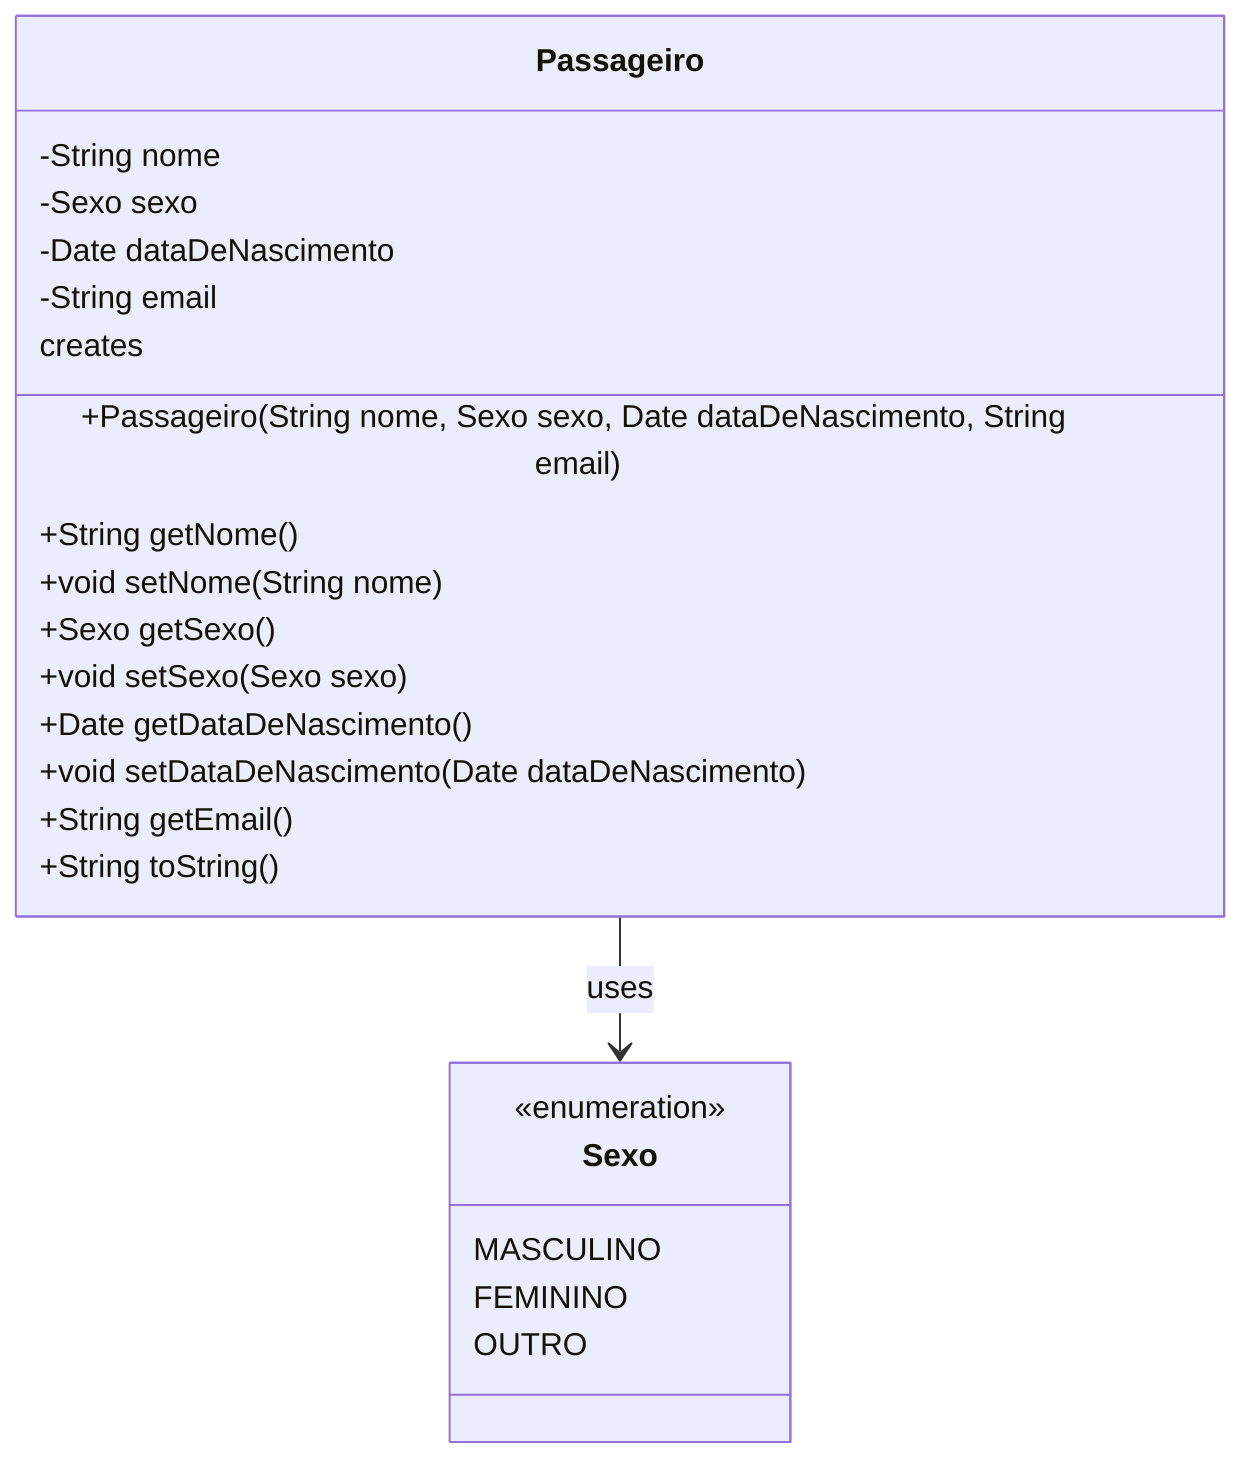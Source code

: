 classDiagram
    class Sexo {
        <<enumeration>>
        MASCULINO
        FEMININO
        OUTRO
    }
    
    class Passageiro {
        -String nome
        -Sexo sexo
        -Date dataDeNascimento
        -String email
        
        +Passageiro(String nome, Sexo sexo, Date dataDeNascimento, String email)
        +String getNome()
        +void setNome(String nome)
        +Sexo getSexo()
        +void setSexo(Sexo sexo)
        +Date getDataDeNascimento()
        +void setDataDeNascimento(Date dataDeNascimento)
        +String getEmail()
        +String toString()
    }
    
    Passageiro --> Sexo : uses
    Passageiro : creates